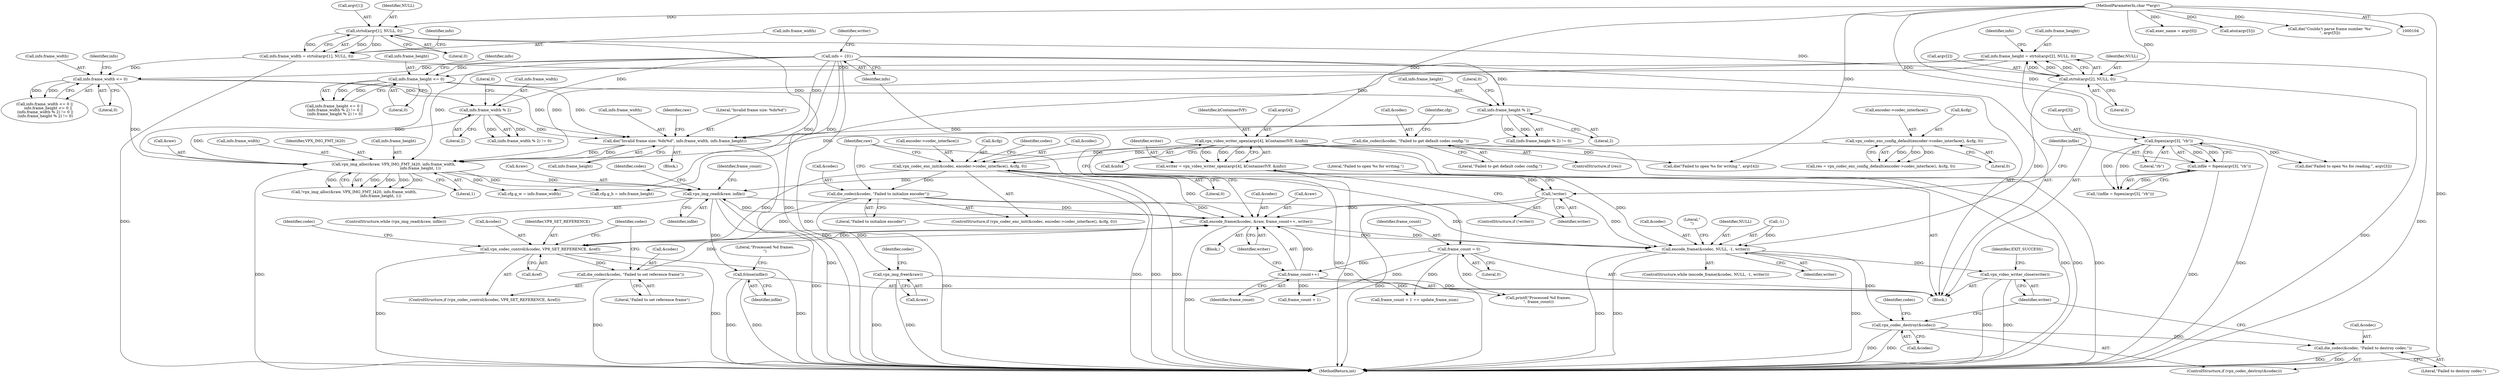 digraph "0_Android_5a9753fca56f0eeb9f61e342b2fccffc364f9426_23@API" {
"1000377" [label="(Call,vpx_img_read(&raw, infile))"];
"1000411" [label="(Call,encode_frame(&codec, &raw, frame_count++, writer))"];
"1000401" [label="(Call,vpx_codec_control(&codec, VP8_SET_REFERENCE, &ref))"];
"1000372" [label="(Call,die_codec(&codec, \"Failed to initialize encoder\"))"];
"1000365" [label="(Call,vpx_codec_enc_init(&codec, encoder->codec_interface(), &cfg, 0))"];
"1000288" [label="(Call,die_codec(&codec, \"Failed to get default codec config.\"))"];
"1000281" [label="(Call,vpx_codec_enc_config_default(encoder->codec_interface(), &cfg, 0))"];
"1000407" [label="(Call,die_codec(&codec, \"Failed to set reference frame\"))"];
"1000377" [label="(Call,vpx_img_read(&raw, infile))"];
"1000261" [label="(Call,vpx_img_alloc(&raw, VPX_IMG_FMT_I420, info.frame_width,\n                                             info.frame_height, 1))"];
"1000125" [label="(Call,info = {0})"];
"1000224" [label="(Call,info.frame_width <= 0)"];
"1000188" [label="(Call,info.frame_width = strtol(argv[1], NULL, 0))"];
"1000192" [label="(Call,strtol(argv[1], NULL, 0))"];
"1000106" [label="(MethodParameterIn,char **argv)"];
"1000251" [label="(Call,die(\"Invalid frame size: %dx%d\", info.frame_width, info.frame_height))"];
"1000237" [label="(Call,info.frame_width % 2)"];
"1000230" [label="(Call,info.frame_height <= 0)"];
"1000198" [label="(Call,info.frame_height = strtol(argv[2], NULL, 0))"];
"1000202" [label="(Call,strtol(argv[2], NULL, 0))"];
"1000244" [label="(Call,info.frame_height % 2)"];
"1000352" [label="(Call,infile = fopen(argv[3], \"rb\"))"];
"1000354" [label="(Call,fopen(argv[3], \"rb\"))"];
"1000416" [label="(Call,frame_count++)"];
"1000119" [label="(Call,frame_count = 0)"];
"1000343" [label="(Call,!writer)"];
"1000333" [label="(Call,writer = vpx_video_writer_open(argv[4], kContainerIVF, &info))"];
"1000335" [label="(Call,vpx_video_writer_open(argv[4], kContainerIVF, &info))"];
"1000430" [label="(Call,fclose(infile))"];
"1000435" [label="(Call,vpx_img_free(&raw))"];
"1000420" [label="(Call,encode_frame(&codec, NULL, -1, writer))"];
"1000439" [label="(Call,vpx_codec_destroy(&codec))"];
"1000442" [label="(Call,die_codec(&codec, \"Failed to destroy codec.\"))"];
"1000446" [label="(Call,vpx_video_writer_close(writer))"];
"1000288" [label="(Call,die_codec(&codec, \"Failed to get default codec config.\"))"];
"1000408" [label="(Call,&codec)"];
"1000231" [label="(Call,info.frame_height)"];
"1000422" [label="(Identifier,codec)"];
"1000200" [label="(Identifier,info)"];
"1000242" [label="(Literal,0)"];
"1000232" [label="(Identifier,info)"];
"1000342" [label="(ControlStructure,if (!writer))"];
"1000339" [label="(Identifier,kContainerIVF)"];
"1000444" [label="(Identifier,codec)"];
"1000450" [label="(MethodReturn,int)"];
"1000241" [label="(Literal,2)"];
"1000262" [label="(Call,&raw)"];
"1000383" [label="(Call,frame_count + 1 == update_frame_num)"];
"1000426" [label="(Identifier,writer)"];
"1000402" [label="(Call,&codec)"];
"1000243" [label="(Call,(info.frame_height % 2) != 0)"];
"1000449" [label="(Identifier,EXIT_SUCCESS)"];
"1000265" [label="(Call,info.frame_width)"];
"1000439" [label="(Call,vpx_codec_destroy(&codec))"];
"1000224" [label="(Call,info.frame_width <= 0)"];
"1000253" [label="(Call,info.frame_width)"];
"1000147" [label="(Call,exec_name = argv[0])"];
"1000336" [label="(Call,argv[4])"];
"1000282" [label="(Call,encoder->codec_interface())"];
"1000379" [label="(Identifier,raw)"];
"1000285" [label="(Literal,0)"];
"1000376" [label="(ControlStructure,while (vpx_img_read(&raw, infile)))"];
"1000292" [label="(Call,cfg.g_w = info.frame_width)"];
"1000352" [label="(Call,infile = fopen(argv[3], \"rb\"))"];
"1000442" [label="(Call,die_codec(&codec, \"Failed to destroy codec.\"))"];
"1000384" [label="(Call,frame_count + 1)"];
"1000385" [label="(Identifier,frame_count)"];
"1000299" [label="(Call,cfg.g_h = info.frame_height)"];
"1000365" [label="(Call,vpx_codec_enc_init(&codec, encoder->codec_interface(), &cfg, 0))"];
"1000279" [label="(Call,res = vpx_codec_enc_config_default(encoder->codec_interface(), &cfg, 0))"];
"1000405" [label="(Call,&ref)"];
"1000368" [label="(Call,encoder->codec_interface())"];
"1000283" [label="(Call,&cfg)"];
"1000438" [label="(ControlStructure,if (vpx_codec_destroy(&codec)))"];
"1000245" [label="(Call,info.frame_height)"];
"1000377" [label="(Call,vpx_img_read(&raw, infile))"];
"1000414" [label="(Call,&raw)"];
"1000119" [label="(Call,frame_count = 0)"];
"1000436" [label="(Call,&raw)"];
"1000404" [label="(Identifier,VP8_SET_REFERENCE)"];
"1000249" [label="(Literal,0)"];
"1000129" [label="(Identifier,writer)"];
"1000291" [label="(Literal,\"Failed to get default codec config.\")"];
"1000407" [label="(Call,die_codec(&codec, \"Failed to set reference frame\"))"];
"1000375" [label="(Literal,\"Failed to initialize encoder\")"];
"1000435" [label="(Call,vpx_img_free(&raw))"];
"1000369" [label="(Call,&cfg)"];
"1000192" [label="(Call,strtol(argv[1], NULL, 0))"];
"1000244" [label="(Call,info.frame_height % 2)"];
"1000373" [label="(Call,&codec)"];
"1000432" [label="(Call,printf(\"Processed %d frames.\n\", frame_count))"];
"1000106" [label="(MethodParameterIn,char **argv)"];
"1000346" [label="(Literal,\"Failed to open %s for writing.\")"];
"1000261" [label="(Call,vpx_img_alloc(&raw, VPX_IMG_FMT_I420, info.frame_width,\n                                             info.frame_height, 1))"];
"1000202" [label="(Call,strtol(argv[2], NULL, 0))"];
"1000409" [label="(Identifier,codec)"];
"1000400" [label="(ControlStructure,if (vpx_codec_control(&codec, VP8_SET_REFERENCE, &ref)))"];
"1000418" [label="(Identifier,writer)"];
"1000345" [label="(Call,die(\"Failed to open %s for writing.\", argv[4]))"];
"1000335" [label="(Call,vpx_video_writer_open(argv[4], kContainerIVF, &info))"];
"1000225" [label="(Call,info.frame_width)"];
"1000206" [label="(Identifier,NULL)"];
"1000358" [label="(Literal,\"rb\")"];
"1000443" [label="(Call,&codec)"];
"1000372" [label="(Call,die_codec(&codec, \"Failed to initialize encoder\"))"];
"1000223" [label="(Call,info.frame_width <= 0 ||\n      info.frame_height <= 0 ||\n (info.frame_width % 2) != 0 ||\n (info.frame_height % 2) != 0)"];
"1000211" [label="(Identifier,info)"];
"1000380" [label="(Identifier,infile)"];
"1000263" [label="(Identifier,raw)"];
"1000264" [label="(Identifier,VPX_IMG_FMT_I420)"];
"1000281" [label="(Call,vpx_codec_enc_config_default(encoder->codec_interface(), &cfg, 0))"];
"1000126" [label="(Identifier,info)"];
"1000420" [label="(Call,encode_frame(&codec, NULL, -1, writer))"];
"1000286" [label="(ControlStructure,if (res))"];
"1000411" [label="(Call,encode_frame(&codec, &raw, frame_count++, writer))"];
"1000417" [label="(Identifier,frame_count)"];
"1000340" [label="(Call,&info)"];
"1000354" [label="(Call,fopen(argv[3], \"rb\"))"];
"1000198" [label="(Call,info.frame_height = strtol(argv[2], NULL, 0))"];
"1000447" [label="(Identifier,writer)"];
"1000421" [label="(Call,&codec)"];
"1000419" [label="(ControlStructure,while (encode_frame(&codec, NULL, -1, writer)))"];
"1000169" [label="(Call,atoi(argv[5]))"];
"1000120" [label="(Identifier,frame_count)"];
"1000239" [label="(Identifier,info)"];
"1000401" [label="(Call,vpx_codec_control(&codec, VP8_SET_REFERENCE, &ref))"];
"1000378" [label="(Call,&raw)"];
"1000236" [label="(Call,(info.frame_width % 2) != 0)"];
"1000207" [label="(Literal,0)"];
"1000260" [label="(Call,!vpx_img_alloc(&raw, VPX_IMG_FMT_I420, info.frame_width,\n                                             info.frame_height, 1))"];
"1000197" [label="(Literal,0)"];
"1000125" [label="(Call,info = {0})"];
"1000250" [label="(Block,)"];
"1000199" [label="(Call,info.frame_height)"];
"1000429" [label="(Literal,\"\n\")"];
"1000364" [label="(ControlStructure,if (vpx_codec_enc_init(&codec, encoder->codec_interface(), &cfg, 0)))"];
"1000351" [label="(Call,!(infile = fopen(argv[3], \"rb\")))"];
"1000431" [label="(Identifier,infile)"];
"1000252" [label="(Literal,\"Invalid frame size: %dx%d\")"];
"1000374" [label="(Identifier,codec)"];
"1000446" [label="(Call,vpx_video_writer_close(writer))"];
"1000230" [label="(Call,info.frame_height <= 0)"];
"1000410" [label="(Literal,\"Failed to set reference frame\")"];
"1000371" [label="(Literal,0)"];
"1000381" [label="(Block,)"];
"1000228" [label="(Literal,0)"];
"1000234" [label="(Literal,0)"];
"1000445" [label="(Literal,\"Failed to destroy codec.\")"];
"1000359" [label="(Call,die(\"Failed to open %s for reading.\", argv[3]))"];
"1000271" [label="(Literal,1)"];
"1000176" [label="(Call,die(\"Couldn't parse frame number '%s'\n\", argv[5]))"];
"1000344" [label="(Identifier,writer)"];
"1000229" [label="(Call,info.frame_height <= 0 ||\n (info.frame_width % 2) != 0 ||\n (info.frame_height % 2) != 0)"];
"1000256" [label="(Call,info.frame_height)"];
"1000412" [label="(Call,&codec)"];
"1000189" [label="(Call,info.frame_width)"];
"1000433" [label="(Literal,\"Processed %d frames.\n\")"];
"1000441" [label="(Identifier,codec)"];
"1000121" [label="(Literal,0)"];
"1000196" [label="(Identifier,NULL)"];
"1000237" [label="(Call,info.frame_width % 2)"];
"1000423" [label="(Identifier,NULL)"];
"1000289" [label="(Call,&codec)"];
"1000353" [label="(Identifier,infile)"];
"1000355" [label="(Call,argv[3])"];
"1000188" [label="(Call,info.frame_width = strtol(argv[1], NULL, 0))"];
"1000333" [label="(Call,writer = vpx_video_writer_open(argv[4], kContainerIVF, &info))"];
"1000238" [label="(Call,info.frame_width)"];
"1000416" [label="(Call,frame_count++)"];
"1000193" [label="(Call,argv[1])"];
"1000343" [label="(Call,!writer)"];
"1000248" [label="(Literal,2)"];
"1000440" [label="(Call,&codec)"];
"1000294" [label="(Identifier,cfg)"];
"1000334" [label="(Identifier,writer)"];
"1000268" [label="(Call,info.frame_height)"];
"1000424" [label="(Call,-1)"];
"1000203" [label="(Call,argv[2])"];
"1000251" [label="(Call,die(\"Invalid frame size: %dx%d\", info.frame_width, info.frame_height))"];
"1000413" [label="(Identifier,codec)"];
"1000366" [label="(Call,&codec)"];
"1000107" [label="(Block,)"];
"1000430" [label="(Call,fclose(infile))"];
"1000377" -> "1000376"  [label="AST: "];
"1000377" -> "1000380"  [label="CFG: "];
"1000378" -> "1000377"  [label="AST: "];
"1000380" -> "1000377"  [label="AST: "];
"1000385" -> "1000377"  [label="CFG: "];
"1000422" -> "1000377"  [label="CFG: "];
"1000377" -> "1000450"  [label="DDG: "];
"1000411" -> "1000377"  [label="DDG: "];
"1000261" -> "1000377"  [label="DDG: "];
"1000352" -> "1000377"  [label="DDG: "];
"1000377" -> "1000411"  [label="DDG: "];
"1000377" -> "1000430"  [label="DDG: "];
"1000377" -> "1000435"  [label="DDG: "];
"1000411" -> "1000381"  [label="AST: "];
"1000411" -> "1000418"  [label="CFG: "];
"1000412" -> "1000411"  [label="AST: "];
"1000414" -> "1000411"  [label="AST: "];
"1000416" -> "1000411"  [label="AST: "];
"1000418" -> "1000411"  [label="AST: "];
"1000379" -> "1000411"  [label="CFG: "];
"1000411" -> "1000450"  [label="DDG: "];
"1000411" -> "1000401"  [label="DDG: "];
"1000401" -> "1000411"  [label="DDG: "];
"1000407" -> "1000411"  [label="DDG: "];
"1000372" -> "1000411"  [label="DDG: "];
"1000365" -> "1000411"  [label="DDG: "];
"1000416" -> "1000411"  [label="DDG: "];
"1000343" -> "1000411"  [label="DDG: "];
"1000411" -> "1000420"  [label="DDG: "];
"1000411" -> "1000420"  [label="DDG: "];
"1000401" -> "1000400"  [label="AST: "];
"1000401" -> "1000405"  [label="CFG: "];
"1000402" -> "1000401"  [label="AST: "];
"1000404" -> "1000401"  [label="AST: "];
"1000405" -> "1000401"  [label="AST: "];
"1000409" -> "1000401"  [label="CFG: "];
"1000413" -> "1000401"  [label="CFG: "];
"1000401" -> "1000450"  [label="DDG: "];
"1000401" -> "1000450"  [label="DDG: "];
"1000401" -> "1000450"  [label="DDG: "];
"1000372" -> "1000401"  [label="DDG: "];
"1000365" -> "1000401"  [label="DDG: "];
"1000401" -> "1000407"  [label="DDG: "];
"1000372" -> "1000364"  [label="AST: "];
"1000372" -> "1000375"  [label="CFG: "];
"1000373" -> "1000372"  [label="AST: "];
"1000375" -> "1000372"  [label="AST: "];
"1000379" -> "1000372"  [label="CFG: "];
"1000372" -> "1000450"  [label="DDG: "];
"1000365" -> "1000372"  [label="DDG: "];
"1000372" -> "1000420"  [label="DDG: "];
"1000365" -> "1000364"  [label="AST: "];
"1000365" -> "1000371"  [label="CFG: "];
"1000366" -> "1000365"  [label="AST: "];
"1000368" -> "1000365"  [label="AST: "];
"1000369" -> "1000365"  [label="AST: "];
"1000371" -> "1000365"  [label="AST: "];
"1000374" -> "1000365"  [label="CFG: "];
"1000379" -> "1000365"  [label="CFG: "];
"1000365" -> "1000450"  [label="DDG: "];
"1000365" -> "1000450"  [label="DDG: "];
"1000365" -> "1000450"  [label="DDG: "];
"1000288" -> "1000365"  [label="DDG: "];
"1000281" -> "1000365"  [label="DDG: "];
"1000365" -> "1000420"  [label="DDG: "];
"1000288" -> "1000286"  [label="AST: "];
"1000288" -> "1000291"  [label="CFG: "];
"1000289" -> "1000288"  [label="AST: "];
"1000291" -> "1000288"  [label="AST: "];
"1000294" -> "1000288"  [label="CFG: "];
"1000288" -> "1000450"  [label="DDG: "];
"1000281" -> "1000279"  [label="AST: "];
"1000281" -> "1000285"  [label="CFG: "];
"1000282" -> "1000281"  [label="AST: "];
"1000283" -> "1000281"  [label="AST: "];
"1000285" -> "1000281"  [label="AST: "];
"1000279" -> "1000281"  [label="CFG: "];
"1000281" -> "1000279"  [label="DDG: "];
"1000281" -> "1000279"  [label="DDG: "];
"1000281" -> "1000279"  [label="DDG: "];
"1000407" -> "1000400"  [label="AST: "];
"1000407" -> "1000410"  [label="CFG: "];
"1000408" -> "1000407"  [label="AST: "];
"1000410" -> "1000407"  [label="AST: "];
"1000413" -> "1000407"  [label="CFG: "];
"1000407" -> "1000450"  [label="DDG: "];
"1000261" -> "1000260"  [label="AST: "];
"1000261" -> "1000271"  [label="CFG: "];
"1000262" -> "1000261"  [label="AST: "];
"1000264" -> "1000261"  [label="AST: "];
"1000265" -> "1000261"  [label="AST: "];
"1000268" -> "1000261"  [label="AST: "];
"1000271" -> "1000261"  [label="AST: "];
"1000260" -> "1000261"  [label="CFG: "];
"1000261" -> "1000450"  [label="DDG: "];
"1000261" -> "1000260"  [label="DDG: "];
"1000261" -> "1000260"  [label="DDG: "];
"1000261" -> "1000260"  [label="DDG: "];
"1000261" -> "1000260"  [label="DDG: "];
"1000261" -> "1000260"  [label="DDG: "];
"1000125" -> "1000261"  [label="DDG: "];
"1000224" -> "1000261"  [label="DDG: "];
"1000251" -> "1000261"  [label="DDG: "];
"1000251" -> "1000261"  [label="DDG: "];
"1000237" -> "1000261"  [label="DDG: "];
"1000230" -> "1000261"  [label="DDG: "];
"1000198" -> "1000261"  [label="DDG: "];
"1000244" -> "1000261"  [label="DDG: "];
"1000261" -> "1000292"  [label="DDG: "];
"1000261" -> "1000299"  [label="DDG: "];
"1000125" -> "1000107"  [label="AST: "];
"1000125" -> "1000126"  [label="CFG: "];
"1000126" -> "1000125"  [label="AST: "];
"1000129" -> "1000125"  [label="CFG: "];
"1000125" -> "1000450"  [label="DDG: "];
"1000125" -> "1000224"  [label="DDG: "];
"1000125" -> "1000230"  [label="DDG: "];
"1000125" -> "1000237"  [label="DDG: "];
"1000125" -> "1000244"  [label="DDG: "];
"1000125" -> "1000251"  [label="DDG: "];
"1000125" -> "1000292"  [label="DDG: "];
"1000125" -> "1000299"  [label="DDG: "];
"1000224" -> "1000223"  [label="AST: "];
"1000224" -> "1000228"  [label="CFG: "];
"1000225" -> "1000224"  [label="AST: "];
"1000228" -> "1000224"  [label="AST: "];
"1000232" -> "1000224"  [label="CFG: "];
"1000223" -> "1000224"  [label="CFG: "];
"1000224" -> "1000223"  [label="DDG: "];
"1000224" -> "1000223"  [label="DDG: "];
"1000188" -> "1000224"  [label="DDG: "];
"1000224" -> "1000237"  [label="DDG: "];
"1000224" -> "1000251"  [label="DDG: "];
"1000188" -> "1000107"  [label="AST: "];
"1000188" -> "1000192"  [label="CFG: "];
"1000189" -> "1000188"  [label="AST: "];
"1000192" -> "1000188"  [label="AST: "];
"1000200" -> "1000188"  [label="CFG: "];
"1000188" -> "1000450"  [label="DDG: "];
"1000192" -> "1000188"  [label="DDG: "];
"1000192" -> "1000188"  [label="DDG: "];
"1000192" -> "1000188"  [label="DDG: "];
"1000192" -> "1000197"  [label="CFG: "];
"1000193" -> "1000192"  [label="AST: "];
"1000196" -> "1000192"  [label="AST: "];
"1000197" -> "1000192"  [label="AST: "];
"1000192" -> "1000450"  [label="DDG: "];
"1000106" -> "1000192"  [label="DDG: "];
"1000192" -> "1000202"  [label="DDG: "];
"1000106" -> "1000104"  [label="AST: "];
"1000106" -> "1000450"  [label="DDG: "];
"1000106" -> "1000147"  [label="DDG: "];
"1000106" -> "1000169"  [label="DDG: "];
"1000106" -> "1000176"  [label="DDG: "];
"1000106" -> "1000202"  [label="DDG: "];
"1000106" -> "1000335"  [label="DDG: "];
"1000106" -> "1000345"  [label="DDG: "];
"1000106" -> "1000354"  [label="DDG: "];
"1000106" -> "1000359"  [label="DDG: "];
"1000251" -> "1000250"  [label="AST: "];
"1000251" -> "1000256"  [label="CFG: "];
"1000252" -> "1000251"  [label="AST: "];
"1000253" -> "1000251"  [label="AST: "];
"1000256" -> "1000251"  [label="AST: "];
"1000263" -> "1000251"  [label="CFG: "];
"1000251" -> "1000450"  [label="DDG: "];
"1000237" -> "1000251"  [label="DDG: "];
"1000230" -> "1000251"  [label="DDG: "];
"1000198" -> "1000251"  [label="DDG: "];
"1000244" -> "1000251"  [label="DDG: "];
"1000237" -> "1000236"  [label="AST: "];
"1000237" -> "1000241"  [label="CFG: "];
"1000238" -> "1000237"  [label="AST: "];
"1000241" -> "1000237"  [label="AST: "];
"1000242" -> "1000237"  [label="CFG: "];
"1000237" -> "1000236"  [label="DDG: "];
"1000237" -> "1000236"  [label="DDG: "];
"1000230" -> "1000229"  [label="AST: "];
"1000230" -> "1000234"  [label="CFG: "];
"1000231" -> "1000230"  [label="AST: "];
"1000234" -> "1000230"  [label="AST: "];
"1000239" -> "1000230"  [label="CFG: "];
"1000229" -> "1000230"  [label="CFG: "];
"1000230" -> "1000229"  [label="DDG: "];
"1000230" -> "1000229"  [label="DDG: "];
"1000198" -> "1000230"  [label="DDG: "];
"1000230" -> "1000244"  [label="DDG: "];
"1000198" -> "1000107"  [label="AST: "];
"1000198" -> "1000202"  [label="CFG: "];
"1000199" -> "1000198"  [label="AST: "];
"1000202" -> "1000198"  [label="AST: "];
"1000211" -> "1000198"  [label="CFG: "];
"1000198" -> "1000450"  [label="DDG: "];
"1000202" -> "1000198"  [label="DDG: "];
"1000202" -> "1000198"  [label="DDG: "];
"1000202" -> "1000198"  [label="DDG: "];
"1000202" -> "1000207"  [label="CFG: "];
"1000203" -> "1000202"  [label="AST: "];
"1000206" -> "1000202"  [label="AST: "];
"1000207" -> "1000202"  [label="AST: "];
"1000202" -> "1000450"  [label="DDG: "];
"1000202" -> "1000420"  [label="DDG: "];
"1000244" -> "1000243"  [label="AST: "];
"1000244" -> "1000248"  [label="CFG: "];
"1000245" -> "1000244"  [label="AST: "];
"1000248" -> "1000244"  [label="AST: "];
"1000249" -> "1000244"  [label="CFG: "];
"1000244" -> "1000243"  [label="DDG: "];
"1000244" -> "1000243"  [label="DDG: "];
"1000352" -> "1000351"  [label="AST: "];
"1000352" -> "1000354"  [label="CFG: "];
"1000353" -> "1000352"  [label="AST: "];
"1000354" -> "1000352"  [label="AST: "];
"1000351" -> "1000352"  [label="CFG: "];
"1000352" -> "1000450"  [label="DDG: "];
"1000352" -> "1000351"  [label="DDG: "];
"1000354" -> "1000352"  [label="DDG: "];
"1000354" -> "1000352"  [label="DDG: "];
"1000354" -> "1000358"  [label="CFG: "];
"1000355" -> "1000354"  [label="AST: "];
"1000358" -> "1000354"  [label="AST: "];
"1000354" -> "1000450"  [label="DDG: "];
"1000354" -> "1000351"  [label="DDG: "];
"1000354" -> "1000351"  [label="DDG: "];
"1000354" -> "1000359"  [label="DDG: "];
"1000416" -> "1000417"  [label="CFG: "];
"1000417" -> "1000416"  [label="AST: "];
"1000418" -> "1000416"  [label="CFG: "];
"1000416" -> "1000383"  [label="DDG: "];
"1000416" -> "1000384"  [label="DDG: "];
"1000119" -> "1000416"  [label="DDG: "];
"1000416" -> "1000432"  [label="DDG: "];
"1000119" -> "1000107"  [label="AST: "];
"1000119" -> "1000121"  [label="CFG: "];
"1000120" -> "1000119"  [label="AST: "];
"1000121" -> "1000119"  [label="AST: "];
"1000126" -> "1000119"  [label="CFG: "];
"1000119" -> "1000383"  [label="DDG: "];
"1000119" -> "1000384"  [label="DDG: "];
"1000119" -> "1000432"  [label="DDG: "];
"1000343" -> "1000342"  [label="AST: "];
"1000343" -> "1000344"  [label="CFG: "];
"1000344" -> "1000343"  [label="AST: "];
"1000346" -> "1000343"  [label="CFG: "];
"1000353" -> "1000343"  [label="CFG: "];
"1000343" -> "1000450"  [label="DDG: "];
"1000333" -> "1000343"  [label="DDG: "];
"1000343" -> "1000420"  [label="DDG: "];
"1000333" -> "1000107"  [label="AST: "];
"1000333" -> "1000335"  [label="CFG: "];
"1000334" -> "1000333"  [label="AST: "];
"1000335" -> "1000333"  [label="AST: "];
"1000344" -> "1000333"  [label="CFG: "];
"1000333" -> "1000450"  [label="DDG: "];
"1000335" -> "1000333"  [label="DDG: "];
"1000335" -> "1000333"  [label="DDG: "];
"1000335" -> "1000333"  [label="DDG: "];
"1000335" -> "1000340"  [label="CFG: "];
"1000336" -> "1000335"  [label="AST: "];
"1000339" -> "1000335"  [label="AST: "];
"1000340" -> "1000335"  [label="AST: "];
"1000335" -> "1000450"  [label="DDG: "];
"1000335" -> "1000450"  [label="DDG: "];
"1000335" -> "1000450"  [label="DDG: "];
"1000335" -> "1000345"  [label="DDG: "];
"1000430" -> "1000107"  [label="AST: "];
"1000430" -> "1000431"  [label="CFG: "];
"1000431" -> "1000430"  [label="AST: "];
"1000433" -> "1000430"  [label="CFG: "];
"1000430" -> "1000450"  [label="DDG: "];
"1000430" -> "1000450"  [label="DDG: "];
"1000435" -> "1000107"  [label="AST: "];
"1000435" -> "1000436"  [label="CFG: "];
"1000436" -> "1000435"  [label="AST: "];
"1000441" -> "1000435"  [label="CFG: "];
"1000435" -> "1000450"  [label="DDG: "];
"1000435" -> "1000450"  [label="DDG: "];
"1000420" -> "1000419"  [label="AST: "];
"1000420" -> "1000426"  [label="CFG: "];
"1000421" -> "1000420"  [label="AST: "];
"1000423" -> "1000420"  [label="AST: "];
"1000424" -> "1000420"  [label="AST: "];
"1000426" -> "1000420"  [label="AST: "];
"1000429" -> "1000420"  [label="CFG: "];
"1000420" -> "1000450"  [label="DDG: "];
"1000420" -> "1000450"  [label="DDG: "];
"1000420" -> "1000450"  [label="DDG: "];
"1000424" -> "1000420"  [label="DDG: "];
"1000420" -> "1000439"  [label="DDG: "];
"1000420" -> "1000446"  [label="DDG: "];
"1000439" -> "1000438"  [label="AST: "];
"1000439" -> "1000440"  [label="CFG: "];
"1000440" -> "1000439"  [label="AST: "];
"1000444" -> "1000439"  [label="CFG: "];
"1000447" -> "1000439"  [label="CFG: "];
"1000439" -> "1000450"  [label="DDG: "];
"1000439" -> "1000450"  [label="DDG: "];
"1000439" -> "1000442"  [label="DDG: "];
"1000442" -> "1000438"  [label="AST: "];
"1000442" -> "1000445"  [label="CFG: "];
"1000443" -> "1000442"  [label="AST: "];
"1000445" -> "1000442"  [label="AST: "];
"1000447" -> "1000442"  [label="CFG: "];
"1000442" -> "1000450"  [label="DDG: "];
"1000442" -> "1000450"  [label="DDG: "];
"1000446" -> "1000107"  [label="AST: "];
"1000446" -> "1000447"  [label="CFG: "];
"1000447" -> "1000446"  [label="AST: "];
"1000449" -> "1000446"  [label="CFG: "];
"1000446" -> "1000450"  [label="DDG: "];
"1000446" -> "1000450"  [label="DDG: "];
}
